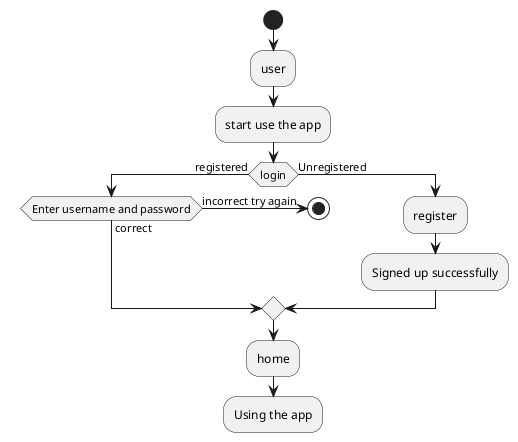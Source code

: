 @startuml
'https://plantuml.com/activity-diagram-beta

start
:user;
:start use the app;
if (login) then (registered)
  if (Enter username and password) then (correct)

  else (incorrect try again)
    stop
  endif
else (Unregistered)
    :register;
    :Signed up successfully;



endif
:home;
:Using the app;

@enduml
